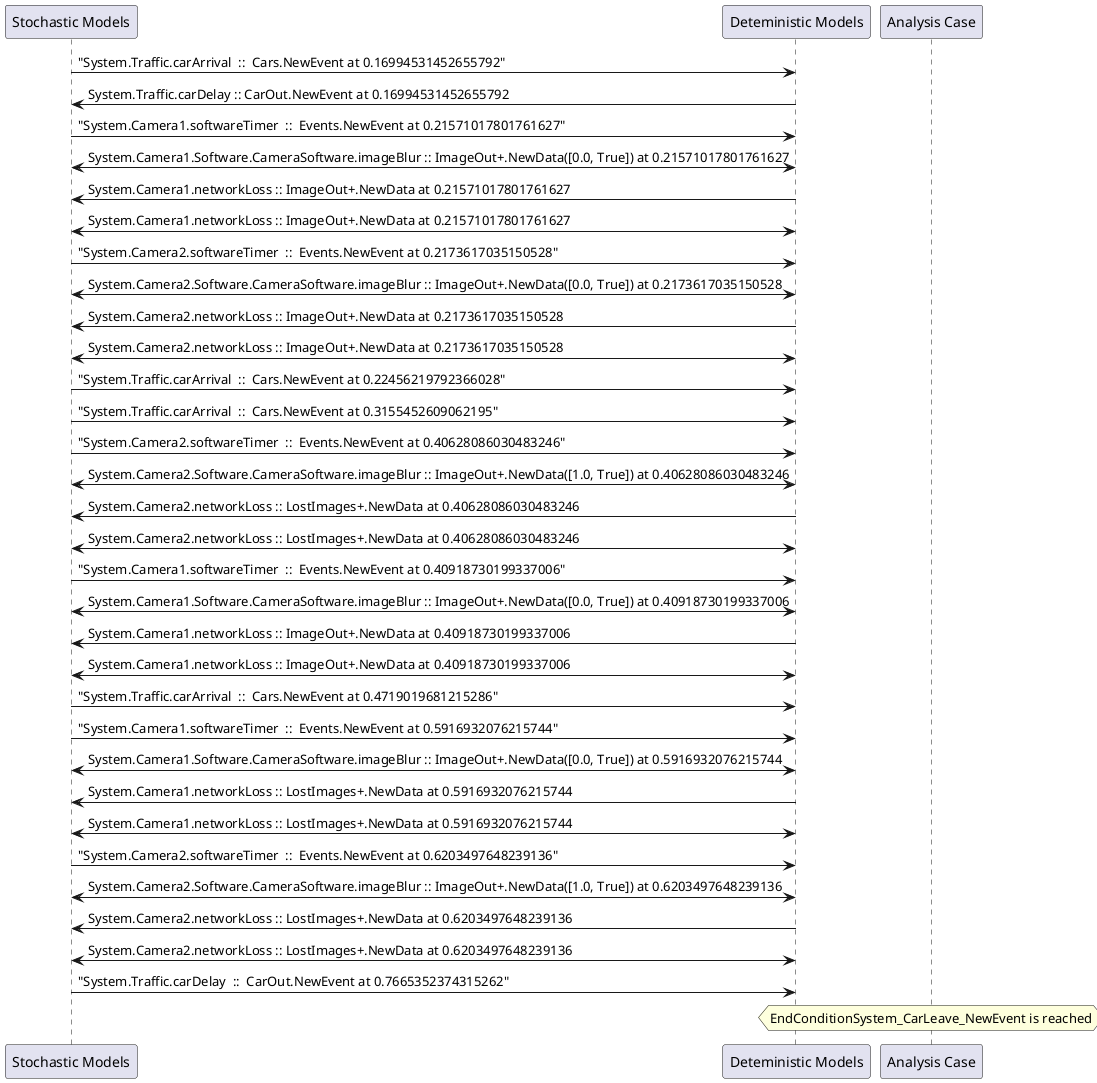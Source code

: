 
	@startuml
	participant "Stochastic Models" as stochmodel
	participant "Deteministic Models" as detmodel
	participant "Analysis Case" as analysis
	{4749_stop} stochmodel -> detmodel : "System.Traffic.carArrival  ::  Cars.NewEvent at 0.16994531452655792"
{4759_start} detmodel -> stochmodel : System.Traffic.carDelay :: CarOut.NewEvent at 0.16994531452655792
{4718_stop} stochmodel -> detmodel : "System.Camera1.softwareTimer  ::  Events.NewEvent at 0.21571017801761627"
detmodel <-> stochmodel : System.Camera1.Software.CameraSoftware.imageBlur :: ImageOut+.NewData([0.0, True]) at 0.21571017801761627
detmodel -> stochmodel : System.Camera1.networkLoss :: ImageOut+.NewData at 0.21571017801761627
detmodel <-> stochmodel : System.Camera1.networkLoss :: ImageOut+.NewData at 0.21571017801761627
{4734_stop} stochmodel -> detmodel : "System.Camera2.softwareTimer  ::  Events.NewEvent at 0.2173617035150528"
detmodel <-> stochmodel : System.Camera2.Software.CameraSoftware.imageBlur :: ImageOut+.NewData([0.0, True]) at 0.2173617035150528
detmodel -> stochmodel : System.Camera2.networkLoss :: ImageOut+.NewData at 0.2173617035150528
detmodel <-> stochmodel : System.Camera2.networkLoss :: ImageOut+.NewData at 0.2173617035150528
{4750_stop} stochmodel -> detmodel : "System.Traffic.carArrival  ::  Cars.NewEvent at 0.22456219792366028"
{4751_stop} stochmodel -> detmodel : "System.Traffic.carArrival  ::  Cars.NewEvent at 0.3155452609062195"
{4735_stop} stochmodel -> detmodel : "System.Camera2.softwareTimer  ::  Events.NewEvent at 0.40628086030483246"
detmodel <-> stochmodel : System.Camera2.Software.CameraSoftware.imageBlur :: ImageOut+.NewData([1.0, True]) at 0.40628086030483246
detmodel -> stochmodel : System.Camera2.networkLoss :: LostImages+.NewData at 0.40628086030483246
detmodel <-> stochmodel : System.Camera2.networkLoss :: LostImages+.NewData at 0.40628086030483246
{4719_stop} stochmodel -> detmodel : "System.Camera1.softwareTimer  ::  Events.NewEvent at 0.40918730199337006"
detmodel <-> stochmodel : System.Camera1.Software.CameraSoftware.imageBlur :: ImageOut+.NewData([0.0, True]) at 0.40918730199337006
detmodel -> stochmodel : System.Camera1.networkLoss :: ImageOut+.NewData at 0.40918730199337006
detmodel <-> stochmodel : System.Camera1.networkLoss :: ImageOut+.NewData at 0.40918730199337006
{4752_stop} stochmodel -> detmodel : "System.Traffic.carArrival  ::  Cars.NewEvent at 0.4719019681215286"
{4720_stop} stochmodel -> detmodel : "System.Camera1.softwareTimer  ::  Events.NewEvent at 0.5916932076215744"
detmodel <-> stochmodel : System.Camera1.Software.CameraSoftware.imageBlur :: ImageOut+.NewData([0.0, True]) at 0.5916932076215744
detmodel -> stochmodel : System.Camera1.networkLoss :: LostImages+.NewData at 0.5916932076215744
detmodel <-> stochmodel : System.Camera1.networkLoss :: LostImages+.NewData at 0.5916932076215744
{4736_stop} stochmodel -> detmodel : "System.Camera2.softwareTimer  ::  Events.NewEvent at 0.6203497648239136"
detmodel <-> stochmodel : System.Camera2.Software.CameraSoftware.imageBlur :: ImageOut+.NewData([1.0, True]) at 0.6203497648239136
detmodel -> stochmodel : System.Camera2.networkLoss :: LostImages+.NewData at 0.6203497648239136
detmodel <-> stochmodel : System.Camera2.networkLoss :: LostImages+.NewData at 0.6203497648239136
{4759_stop} stochmodel -> detmodel : "System.Traffic.carDelay  ::  CarOut.NewEvent at 0.7665352374315262"
{4759_start} <-> {4759_stop} : delay
hnote over analysis 
EndConditionSystem_CarLeave_NewEvent is reached
endnote
@enduml